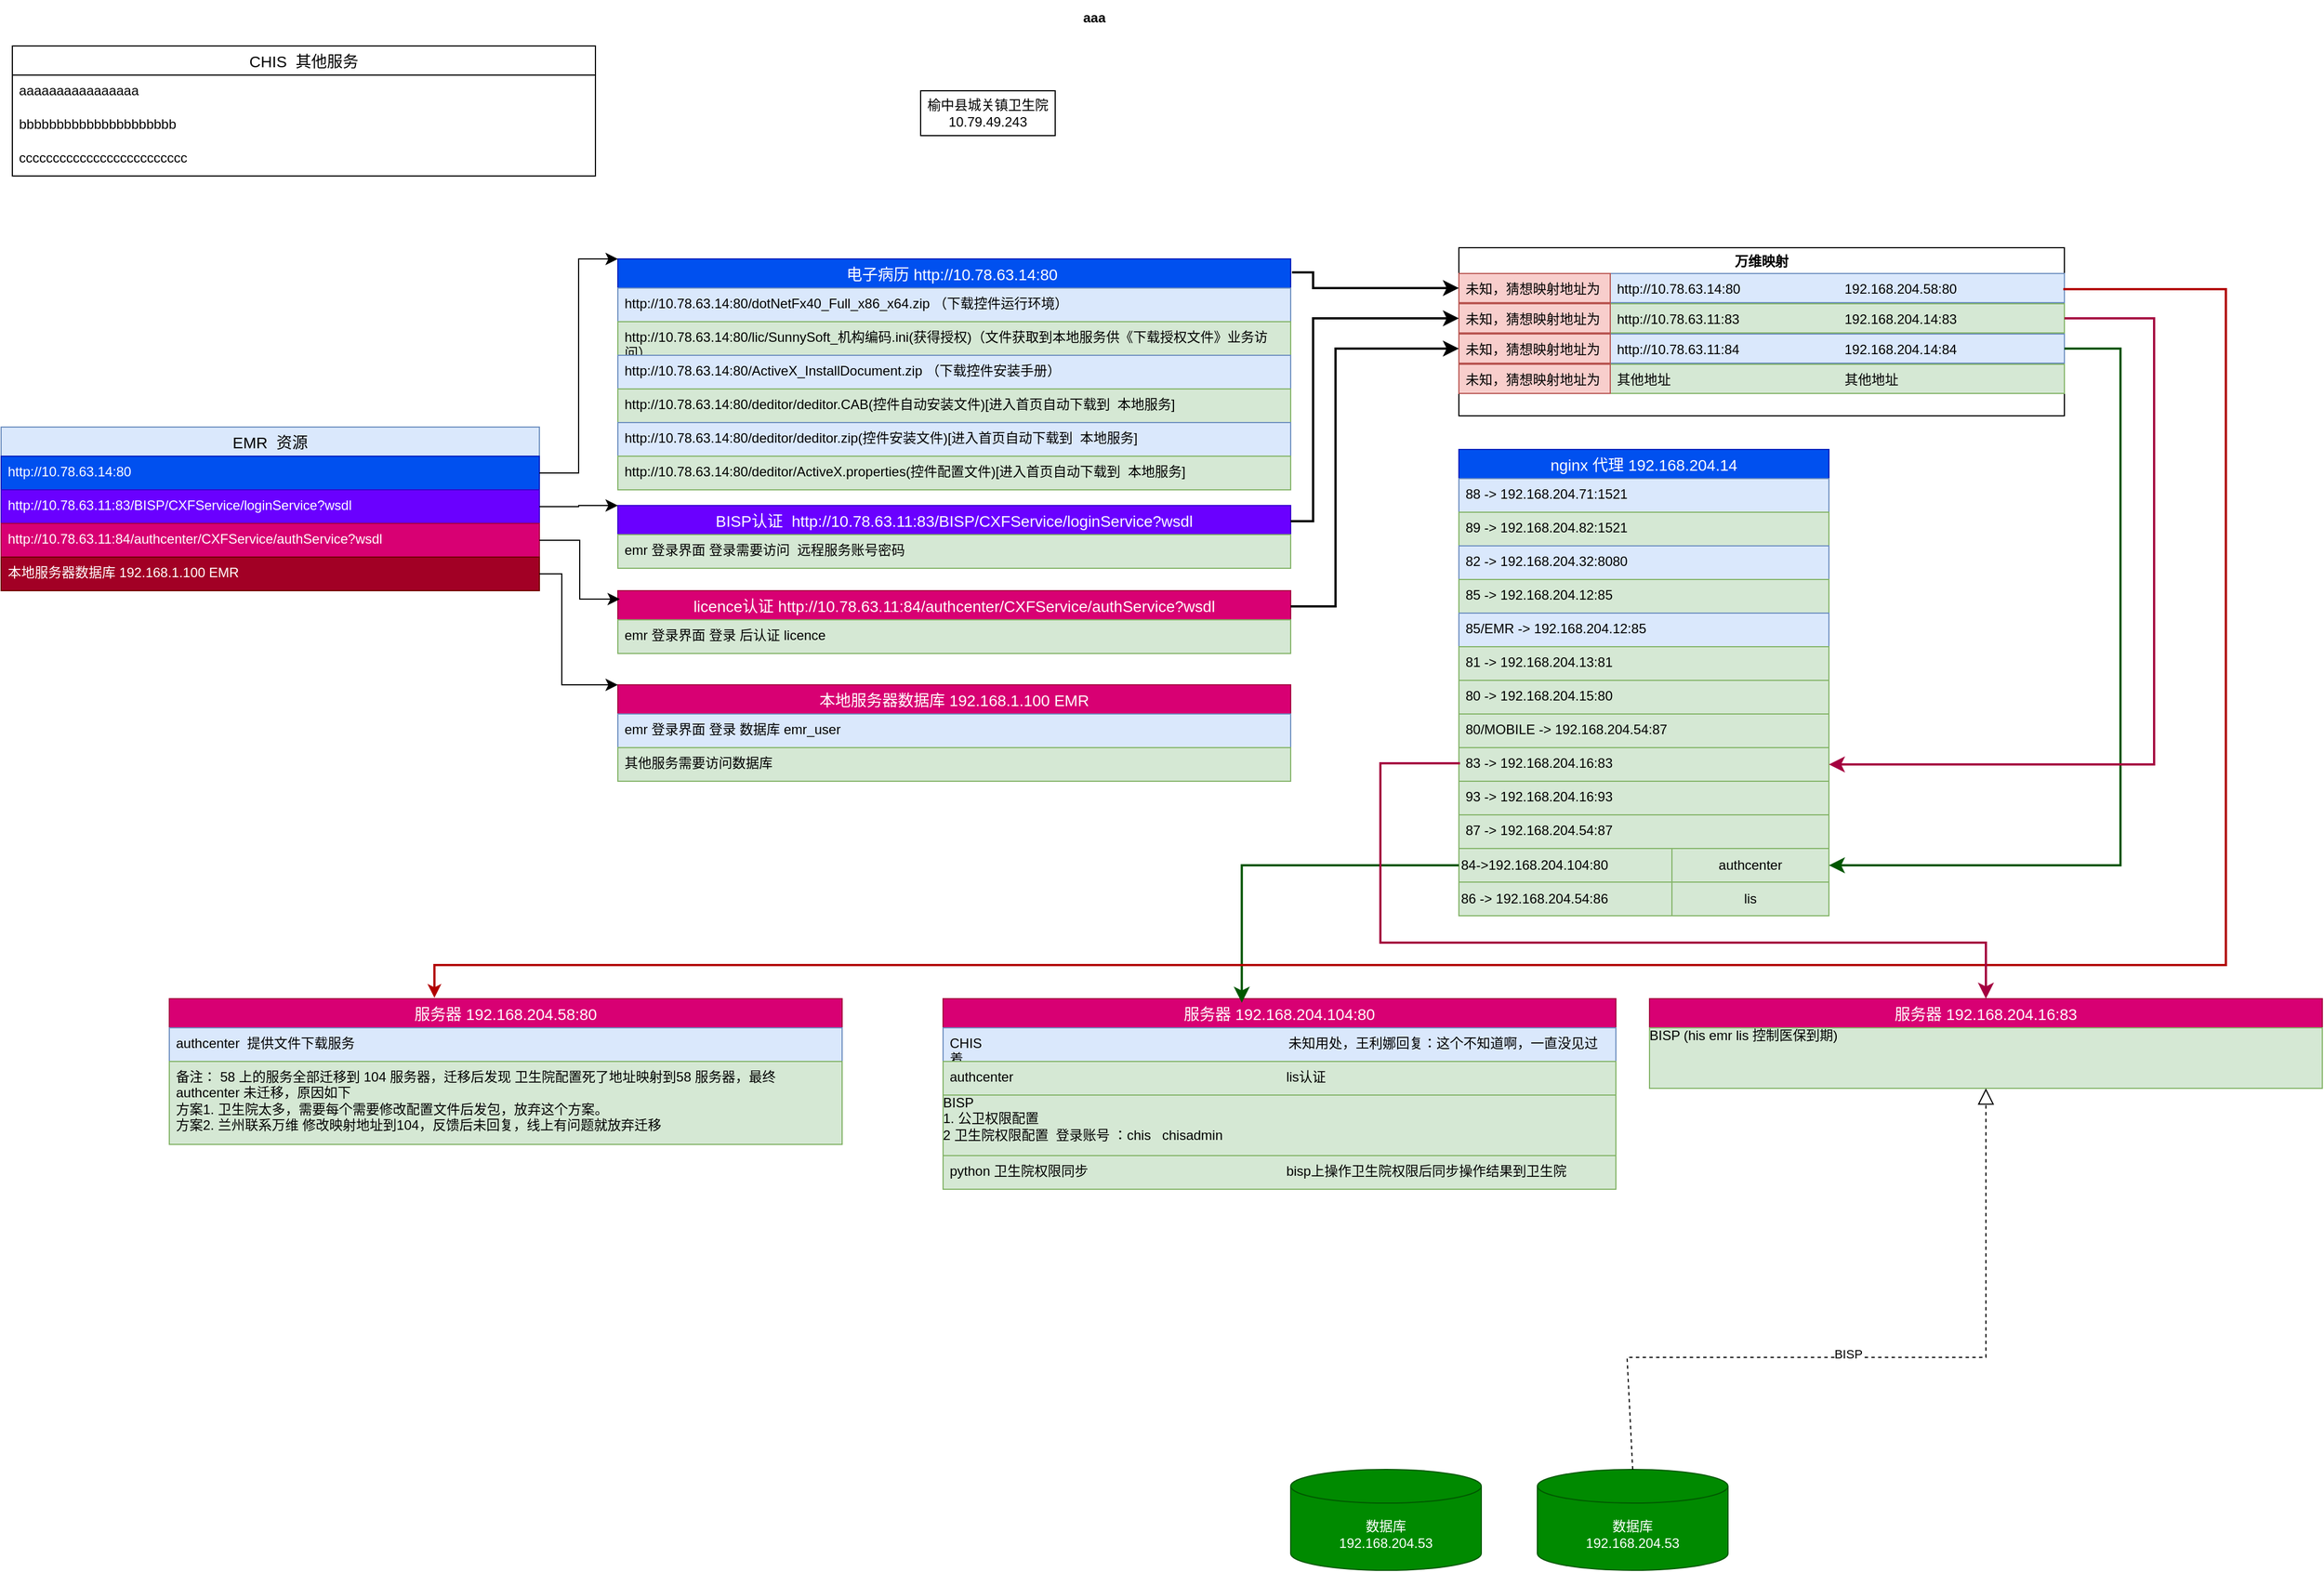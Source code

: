 <mxfile version="22.1.11" type="github">
  <diagram name="第 1 页" id="0BkjYjIJnNKJRxKwbIkA">
    <mxGraphModel dx="2522" dy="871" grid="1" gridSize="10" guides="1" tooltips="1" connect="1" arrows="1" fold="1" page="1" pageScale="1" pageWidth="827" pageHeight="1169" math="0" shadow="0">
      <root>
        <mxCell id="0" />
        <mxCell id="1" parent="0" />
        <mxCell id="wKczsqMu7J6n82WPHIn5-1" value="榆中县城关镇卫生院&lt;span style=&quot;background-color: initial;&quot;&gt;10.79.49.243&lt;/span&gt;" style="rounded=0;whiteSpace=wrap;html=1;" parent="1" vertex="1">
          <mxGeometry x="50" y="110" width="120" height="40" as="geometry" />
        </mxCell>
        <mxCell id="wKczsqMu7J6n82WPHIn5-2" value="CHIS  其他服务" style="swimlane;fontStyle=0;childLayout=stackLayout;horizontal=1;startSize=26;horizontalStack=0;resizeParent=1;resizeParentMax=0;resizeLast=0;collapsible=1;marginBottom=0;align=center;fontSize=14;" parent="1" vertex="1">
          <mxGeometry x="-760" y="70" width="520" height="116" as="geometry">
            <mxRectangle x="140" y="200" width="60" height="30" as="alternateBounds" />
          </mxGeometry>
        </mxCell>
        <mxCell id="wKczsqMu7J6n82WPHIn5-3" value="aaaaaaaaaaaaaaaa" style="text;strokeColor=none;fillColor=none;spacingLeft=4;spacingRight=4;overflow=hidden;rotatable=0;points=[[0,0.5],[1,0.5]];portConstraint=eastwest;fontSize=12;whiteSpace=wrap;html=1;" parent="wKczsqMu7J6n82WPHIn5-2" vertex="1">
          <mxGeometry y="26" width="520" height="30" as="geometry" />
        </mxCell>
        <mxCell id="wKczsqMu7J6n82WPHIn5-4" value="bbbbbbbbbbbbbbbbbbbbb" style="text;strokeColor=none;fillColor=none;spacingLeft=4;spacingRight=4;overflow=hidden;rotatable=0;points=[[0,0.5],[1,0.5]];portConstraint=eastwest;fontSize=12;whiteSpace=wrap;html=1;" parent="wKczsqMu7J6n82WPHIn5-2" vertex="1">
          <mxGeometry y="56" width="520" height="30" as="geometry" />
        </mxCell>
        <mxCell id="wKczsqMu7J6n82WPHIn5-5" value="ccccccccccccccccccccccccc" style="text;strokeColor=none;fillColor=none;spacingLeft=4;spacingRight=4;overflow=hidden;rotatable=0;points=[[0,0.5],[1,0.5]];portConstraint=eastwest;fontSize=12;whiteSpace=wrap;html=1;" parent="wKczsqMu7J6n82WPHIn5-2" vertex="1">
          <mxGeometry y="86" width="520" height="30" as="geometry" />
        </mxCell>
        <mxCell id="wKczsqMu7J6n82WPHIn5-19" value="aaa" style="shape=partialRectangle;connectable=0;fillColor=none;top=0;left=0;bottom=0;right=0;fontStyle=1;overflow=hidden;whiteSpace=wrap;html=1;" parent="1" vertex="1">
          <mxGeometry x="190" y="30" width="30" height="30" as="geometry">
            <mxRectangle width="30" height="30" as="alternateBounds" />
          </mxGeometry>
        </mxCell>
        <mxCell id="eS7xaFLYB2sEI9pfLW7X-1" value="EMR  资源" style="swimlane;fontStyle=0;childLayout=stackLayout;horizontal=1;startSize=26;horizontalStack=0;resizeParent=1;resizeParentMax=0;resizeLast=0;collapsible=1;marginBottom=0;align=center;fontSize=14;movable=1;resizable=1;rotatable=1;deletable=1;editable=1;locked=0;connectable=1;fillColor=#dae8fc;strokeColor=#6c8ebf;" vertex="1" parent="1">
          <mxGeometry x="-770" y="410" width="480" height="146" as="geometry">
            <mxRectangle x="60" y="350" width="235" height="30" as="alternateBounds" />
          </mxGeometry>
        </mxCell>
        <mxCell id="eS7xaFLYB2sEI9pfLW7X-2" value="http://10.78.63.14:80" style="text;strokeColor=#001DBC;fillColor=#0050ef;spacingLeft=4;spacingRight=4;overflow=hidden;rotatable=0;points=[[0,0.5],[1,0.5]];portConstraint=eastwest;fontSize=12;whiteSpace=wrap;html=1;fontColor=#ffffff;" vertex="1" parent="eS7xaFLYB2sEI9pfLW7X-1">
          <mxGeometry y="26" width="480" height="30" as="geometry" />
        </mxCell>
        <mxCell id="eS7xaFLYB2sEI9pfLW7X-3" value="http://10.78.63.11:83/BISP/CXFService/loginService?wsdl" style="text;strokeColor=#3700CC;fillColor=#6a00ff;spacingLeft=4;spacingRight=4;overflow=hidden;rotatable=0;points=[[0,0.5],[1,0.5]];portConstraint=eastwest;fontSize=12;whiteSpace=wrap;html=1;fontColor=#ffffff;" vertex="1" parent="eS7xaFLYB2sEI9pfLW7X-1">
          <mxGeometry y="56" width="480" height="30" as="geometry" />
        </mxCell>
        <mxCell id="eS7xaFLYB2sEI9pfLW7X-4" value="http://10.78.63.11:84/authcenter/CXFService/authService?wsdl" style="text;strokeColor=#A50040;fillColor=#d80073;spacingLeft=4;spacingRight=4;overflow=hidden;rotatable=1;points=[[0,0.5],[1,0.5]];portConstraint=eastwest;fontSize=12;whiteSpace=wrap;html=1;movable=1;resizable=1;deletable=1;editable=1;locked=0;connectable=1;fontColor=#ffffff;" vertex="1" parent="eS7xaFLYB2sEI9pfLW7X-1">
          <mxGeometry y="86" width="480" height="30" as="geometry" />
        </mxCell>
        <mxCell id="eS7xaFLYB2sEI9pfLW7X-50" value="本地服务器数据库 192.168.1.100&amp;nbsp;EMR" style="text;strokeColor=#6F0000;fillColor=#a20025;spacingLeft=4;spacingRight=4;overflow=hidden;rotatable=1;points=[[0,0.5],[1,0.5]];portConstraint=eastwest;fontSize=12;whiteSpace=wrap;html=1;movable=1;resizable=1;deletable=1;editable=1;locked=0;connectable=1;fontColor=#ffffff;" vertex="1" parent="eS7xaFLYB2sEI9pfLW7X-1">
          <mxGeometry y="116" width="480" height="30" as="geometry" />
        </mxCell>
        <mxCell id="eS7xaFLYB2sEI9pfLW7X-28" value="电子病历 http://10.78.63.14:80 " style="swimlane;fontStyle=0;childLayout=stackLayout;horizontal=1;startSize=26;horizontalStack=0;resizeParent=1;resizeParentMax=0;resizeLast=0;collapsible=1;marginBottom=0;align=center;fontSize=14;movable=1;resizable=1;rotatable=1;deletable=1;editable=1;locked=0;connectable=1;fillColor=#0050ef;fontColor=#ffffff;strokeColor=#001DBC;" vertex="1" parent="1">
          <mxGeometry x="-220" y="260" width="600" height="206" as="geometry">
            <mxRectangle x="440" y="220" width="560" height="30" as="alternateBounds" />
          </mxGeometry>
        </mxCell>
        <mxCell id="eS7xaFLYB2sEI9pfLW7X-29" value="http://10.78.63.14:80/dotNetFx40_Full_x86_x64.zip （下载控件运行环境）" style="text;strokeColor=#6c8ebf;fillColor=#dae8fc;spacingLeft=4;spacingRight=4;overflow=hidden;rotatable=0;points=[[0,0.5],[1,0.5]];portConstraint=eastwest;fontSize=12;whiteSpace=wrap;html=1;" vertex="1" parent="eS7xaFLYB2sEI9pfLW7X-28">
          <mxGeometry y="26" width="600" height="30" as="geometry" />
        </mxCell>
        <mxCell id="eS7xaFLYB2sEI9pfLW7X-30" value="http://10.78.63.14:80/lic/SunnySoft_机构编码.ini(获得授权)（文件获取到本地服务供《下载授权文件》业务访问）" style="text;strokeColor=#82b366;fillColor=#d5e8d4;spacingLeft=4;spacingRight=4;overflow=hidden;rotatable=0;points=[[0,0.5],[1,0.5]];portConstraint=eastwest;fontSize=12;whiteSpace=wrap;html=1;" vertex="1" parent="eS7xaFLYB2sEI9pfLW7X-28">
          <mxGeometry y="56" width="600" height="30" as="geometry" />
        </mxCell>
        <mxCell id="eS7xaFLYB2sEI9pfLW7X-31" value="http://10.78.63.14:80/ActiveX_InstallDocument.zip （下载控件安装手册）" style="text;strokeColor=#6c8ebf;fillColor=#dae8fc;spacingLeft=4;spacingRight=4;overflow=hidden;rotatable=1;points=[[0,0.5],[1,0.5]];portConstraint=eastwest;fontSize=12;whiteSpace=wrap;html=1;movable=1;resizable=1;deletable=1;editable=1;locked=0;connectable=1;" vertex="1" parent="eS7xaFLYB2sEI9pfLW7X-28">
          <mxGeometry y="86" width="600" height="30" as="geometry" />
        </mxCell>
        <mxCell id="eS7xaFLYB2sEI9pfLW7X-33" value="http://10.78.63.14:80/deditor/deditor.CAB(控件自动安装文件)[进入首页自动下载到&amp;nbsp; 本地服务]" style="text;strokeColor=#82b366;fillColor=#d5e8d4;spacingLeft=4;spacingRight=4;overflow=hidden;rotatable=1;points=[[0,0.5],[1,0.5]];portConstraint=eastwest;fontSize=12;whiteSpace=wrap;html=1;movable=1;resizable=1;deletable=1;editable=1;locked=0;connectable=1;" vertex="1" parent="eS7xaFLYB2sEI9pfLW7X-28">
          <mxGeometry y="116" width="600" height="30" as="geometry" />
        </mxCell>
        <mxCell id="eS7xaFLYB2sEI9pfLW7X-34" value="http://10.78.63.14:80/deditor/deditor.zip(控件安装文件)[进入首页自动下载到&amp;nbsp; 本地服务]" style="text;strokeColor=#6c8ebf;fillColor=#dae8fc;spacingLeft=4;spacingRight=4;overflow=hidden;rotatable=1;points=[[0,0.5],[1,0.5]];portConstraint=eastwest;fontSize=12;whiteSpace=wrap;html=1;movable=1;resizable=1;deletable=1;editable=1;locked=0;connectable=1;" vertex="1" parent="eS7xaFLYB2sEI9pfLW7X-28">
          <mxGeometry y="146" width="600" height="30" as="geometry" />
        </mxCell>
        <mxCell id="eS7xaFLYB2sEI9pfLW7X-41" value="http://10.78.63.14:80/deditor/ActiveX.properties(控件配置文件)[进入首页自动下载到&amp;nbsp; 本地服务]" style="text;strokeColor=#82b366;fillColor=#d5e8d4;spacingLeft=4;spacingRight=4;overflow=hidden;rotatable=1;points=[[0,0.5],[1,0.5]];portConstraint=eastwest;fontSize=12;whiteSpace=wrap;html=1;movable=1;resizable=1;deletable=1;editable=1;locked=0;connectable=1;" vertex="1" parent="eS7xaFLYB2sEI9pfLW7X-28">
          <mxGeometry y="176" width="600" height="30" as="geometry" />
        </mxCell>
        <mxCell id="eS7xaFLYB2sEI9pfLW7X-42" value="BISP认证  http://10.78.63.11:83/BISP/CXFService/loginService?wsdl" style="swimlane;fontStyle=0;childLayout=stackLayout;horizontal=1;startSize=26;horizontalStack=0;resizeParent=1;resizeParentMax=0;resizeLast=0;collapsible=1;marginBottom=0;align=center;fontSize=14;movable=1;resizable=1;rotatable=1;deletable=1;editable=1;locked=0;connectable=1;fillColor=#6a00ff;strokeColor=#3700CC;fontColor=#ffffff;" vertex="1" parent="1">
          <mxGeometry x="-220" y="480" width="600" height="56" as="geometry">
            <mxRectangle x="440" y="440" width="560" height="30" as="alternateBounds" />
          </mxGeometry>
        </mxCell>
        <mxCell id="eS7xaFLYB2sEI9pfLW7X-68" value="emr&amp;nbsp;登录界面&amp;nbsp;登录需要访问&amp;nbsp; 远程服务账号密码" style="text;strokeColor=#82b366;fillColor=#d5e8d4;spacingLeft=4;spacingRight=4;overflow=hidden;rotatable=0;points=[[0,0.5],[1,0.5]];portConstraint=eastwest;fontSize=12;whiteSpace=wrap;html=1;" vertex="1" parent="eS7xaFLYB2sEI9pfLW7X-42">
          <mxGeometry y="26" width="600" height="30" as="geometry" />
        </mxCell>
        <mxCell id="eS7xaFLYB2sEI9pfLW7X-51" value="licence认证 http://10.78.63.11:84/authcenter/CXFService/authService?wsdl" style="swimlane;fontStyle=0;childLayout=stackLayout;horizontal=1;startSize=26;horizontalStack=0;resizeParent=1;resizeParentMax=0;resizeLast=0;collapsible=1;marginBottom=0;align=center;fontSize=14;movable=1;resizable=1;rotatable=1;deletable=1;editable=1;locked=0;connectable=1;fillColor=#d80073;strokeColor=#A50040;fontColor=#ffffff;" vertex="1" parent="1">
          <mxGeometry x="-220" y="556" width="600" height="56" as="geometry">
            <mxRectangle x="440" y="516" width="560" height="30" as="alternateBounds" />
          </mxGeometry>
        </mxCell>
        <mxCell id="eS7xaFLYB2sEI9pfLW7X-52" value="emr&amp;nbsp;登录界面&amp;nbsp;登录&amp;nbsp;后认证&amp;nbsp;licence" style="text;strokeColor=#82b366;fillColor=#d5e8d4;spacingLeft=4;spacingRight=4;overflow=hidden;rotatable=0;points=[[0,0.5],[1,0.5]];portConstraint=eastwest;fontSize=12;whiteSpace=wrap;html=1;" vertex="1" parent="eS7xaFLYB2sEI9pfLW7X-51">
          <mxGeometry y="26" width="600" height="30" as="geometry" />
        </mxCell>
        <mxCell id="eS7xaFLYB2sEI9pfLW7X-57" value="" style="edgeStyle=elbowEdgeStyle;elbow=horizontal;endArrow=classic;html=1;curved=0;rounded=0;endSize=8;startSize=8;exitX=1;exitY=0.5;exitDx=0;exitDy=0;entryX=0;entryY=0;entryDx=0;entryDy=0;" edge="1" parent="1" source="eS7xaFLYB2sEI9pfLW7X-2" target="eS7xaFLYB2sEI9pfLW7X-28">
          <mxGeometry width="50" height="50" relative="1" as="geometry">
            <mxPoint x="-470" y="730" as="sourcePoint" />
            <mxPoint x="-420" y="680" as="targetPoint" />
          </mxGeometry>
        </mxCell>
        <mxCell id="eS7xaFLYB2sEI9pfLW7X-69" value="" style="edgeStyle=elbowEdgeStyle;elbow=horizontal;endArrow=classic;html=1;curved=0;rounded=0;endSize=8;startSize=8;entryX=0;entryY=0;entryDx=0;entryDy=0;" edge="1" parent="1" source="eS7xaFLYB2sEI9pfLW7X-3" target="eS7xaFLYB2sEI9pfLW7X-42">
          <mxGeometry width="50" height="50" relative="1" as="geometry">
            <mxPoint x="-265" y="511" as="sourcePoint" />
            <mxPoint x="-75" y="320" as="targetPoint" />
          </mxGeometry>
        </mxCell>
        <mxCell id="eS7xaFLYB2sEI9pfLW7X-70" value="" style="edgeStyle=elbowEdgeStyle;elbow=horizontal;endArrow=classic;html=1;curved=0;rounded=0;endSize=8;startSize=8;entryX=0.003;entryY=0.134;entryDx=0;entryDy=0;exitX=1;exitY=0.5;exitDx=0;exitDy=0;entryPerimeter=0;" edge="1" parent="1" source="eS7xaFLYB2sEI9pfLW7X-4" target="eS7xaFLYB2sEI9pfLW7X-51">
          <mxGeometry width="50" height="50" relative="1" as="geometry">
            <mxPoint x="-290" y="580" as="sourcePoint" />
            <mxPoint x="-100" y="599" as="targetPoint" />
          </mxGeometry>
        </mxCell>
        <mxCell id="eS7xaFLYB2sEI9pfLW7X-72" value="本地服务器数据库 192.168.1.100 EMR" style="swimlane;fontStyle=0;childLayout=stackLayout;horizontal=1;startSize=26;horizontalStack=0;resizeParent=1;resizeParentMax=0;resizeLast=0;collapsible=1;marginBottom=0;align=center;fontSize=14;movable=1;resizable=1;rotatable=1;deletable=1;editable=1;locked=0;connectable=1;fillColor=#d80073;strokeColor=#A50040;fontColor=#ffffff;" vertex="1" parent="1">
          <mxGeometry x="-220" y="640" width="600" height="86" as="geometry">
            <mxRectangle x="440" y="600" width="560" height="30" as="alternateBounds" />
          </mxGeometry>
        </mxCell>
        <mxCell id="eS7xaFLYB2sEI9pfLW7X-76" value="emr&amp;nbsp;登录界面&amp;nbsp;登录&amp;nbsp;数据库&amp;nbsp;emr_user" style="text;strokeColor=#6c8ebf;fillColor=#dae8fc;spacingLeft=4;spacingRight=4;overflow=hidden;rotatable=0;points=[[0,0.5],[1,0.5]];portConstraint=eastwest;fontSize=12;whiteSpace=wrap;html=1;" vertex="1" parent="eS7xaFLYB2sEI9pfLW7X-72">
          <mxGeometry y="26" width="600" height="30" as="geometry" />
        </mxCell>
        <mxCell id="eS7xaFLYB2sEI9pfLW7X-73" value="其他服务需要访问数据库" style="text;strokeColor=#82b366;fillColor=#d5e8d4;spacingLeft=4;spacingRight=4;overflow=hidden;rotatable=0;points=[[0,0.5],[1,0.5]];portConstraint=eastwest;fontSize=12;whiteSpace=wrap;html=1;" vertex="1" parent="eS7xaFLYB2sEI9pfLW7X-72">
          <mxGeometry y="56" width="600" height="30" as="geometry" />
        </mxCell>
        <mxCell id="eS7xaFLYB2sEI9pfLW7X-74" value="" style="edgeStyle=elbowEdgeStyle;elbow=horizontal;endArrow=classic;html=1;curved=0;rounded=0;endSize=8;startSize=8;entryX=0;entryY=0;entryDx=0;entryDy=0;exitX=1;exitY=0.5;exitDx=0;exitDy=0;" edge="1" parent="1" source="eS7xaFLYB2sEI9pfLW7X-50" target="eS7xaFLYB2sEI9pfLW7X-72">
          <mxGeometry width="50" height="50" relative="1" as="geometry">
            <mxPoint x="-280" y="521" as="sourcePoint" />
            <mxPoint x="-208" y="574" as="targetPoint" />
            <Array as="points">
              <mxPoint x="-270" y="590" />
            </Array>
          </mxGeometry>
        </mxCell>
        <mxCell id="eS7xaFLYB2sEI9pfLW7X-156" value="nginx 代理 192.168.204.14" style="swimlane;fontStyle=0;childLayout=stackLayout;horizontal=1;startSize=26;horizontalStack=0;resizeParent=1;resizeParentMax=0;resizeLast=0;collapsible=1;marginBottom=0;align=center;fontSize=14;movable=1;resizable=1;rotatable=1;deletable=1;editable=1;locked=0;connectable=1;fillColor=#0050ef;fontColor=#ffffff;strokeColor=#001DBC;" vertex="1" parent="1">
          <mxGeometry x="530" y="430" width="330" height="416" as="geometry">
            <mxRectangle x="440" y="220" width="560" height="30" as="alternateBounds" />
          </mxGeometry>
        </mxCell>
        <mxCell id="eS7xaFLYB2sEI9pfLW7X-157" value="88 -&amp;gt;&amp;nbsp;192.168.204.71:1521" style="text;strokeColor=#6c8ebf;fillColor=#dae8fc;spacingLeft=4;spacingRight=4;overflow=hidden;rotatable=0;points=[[0,0.5],[1,0.5]];portConstraint=eastwest;fontSize=12;whiteSpace=wrap;html=1;" vertex="1" parent="eS7xaFLYB2sEI9pfLW7X-156">
          <mxGeometry y="26" width="330" height="30" as="geometry" />
        </mxCell>
        <mxCell id="eS7xaFLYB2sEI9pfLW7X-158" value="89 -&amp;gt;&amp;nbsp;192.168.204.82:1521" style="text;strokeColor=#82b366;fillColor=#d5e8d4;spacingLeft=4;spacingRight=4;overflow=hidden;rotatable=0;points=[[0,0.5],[1,0.5]];portConstraint=eastwest;fontSize=12;whiteSpace=wrap;html=1;" vertex="1" parent="eS7xaFLYB2sEI9pfLW7X-156">
          <mxGeometry y="56" width="330" height="30" as="geometry" />
        </mxCell>
        <mxCell id="eS7xaFLYB2sEI9pfLW7X-159" value="82 -&amp;gt;&amp;nbsp;192.168.204.32:8080" style="text;strokeColor=#6c8ebf;fillColor=#dae8fc;spacingLeft=4;spacingRight=4;overflow=hidden;rotatable=1;points=[[0,0.5],[1,0.5]];portConstraint=eastwest;fontSize=12;whiteSpace=wrap;html=1;movable=1;resizable=1;deletable=1;editable=1;locked=0;connectable=1;" vertex="1" parent="eS7xaFLYB2sEI9pfLW7X-156">
          <mxGeometry y="86" width="330" height="30" as="geometry" />
        </mxCell>
        <mxCell id="eS7xaFLYB2sEI9pfLW7X-160" value="85 -&amp;gt;&amp;nbsp;192.168.204.12:85" style="text;strokeColor=#82b366;fillColor=#d5e8d4;spacingLeft=4;spacingRight=4;overflow=hidden;rotatable=1;points=[[0,0.5],[1,0.5]];portConstraint=eastwest;fontSize=12;whiteSpace=wrap;html=1;movable=1;resizable=1;deletable=1;editable=1;locked=0;connectable=1;" vertex="1" parent="eS7xaFLYB2sEI9pfLW7X-156">
          <mxGeometry y="116" width="330" height="30" as="geometry" />
        </mxCell>
        <mxCell id="eS7xaFLYB2sEI9pfLW7X-161" value="85/EMR -&amp;gt;&amp;nbsp;192.168.204.12:85" style="text;strokeColor=#6c8ebf;fillColor=#dae8fc;spacingLeft=4;spacingRight=4;overflow=hidden;rotatable=1;points=[[0,0.5],[1,0.5]];portConstraint=eastwest;fontSize=12;whiteSpace=wrap;html=1;movable=1;resizable=1;deletable=1;editable=1;locked=0;connectable=1;" vertex="1" parent="eS7xaFLYB2sEI9pfLW7X-156">
          <mxGeometry y="146" width="330" height="30" as="geometry" />
        </mxCell>
        <mxCell id="eS7xaFLYB2sEI9pfLW7X-162" value="81 -&amp;gt;&amp;nbsp;192.168.204.13:81" style="text;strokeColor=#82b366;fillColor=#d5e8d4;spacingLeft=4;spacingRight=4;overflow=hidden;rotatable=1;points=[[0,0.5],[1,0.5]];portConstraint=eastwest;fontSize=12;whiteSpace=wrap;html=1;movable=1;resizable=1;deletable=1;editable=1;locked=0;connectable=1;" vertex="1" parent="eS7xaFLYB2sEI9pfLW7X-156">
          <mxGeometry y="176" width="330" height="30" as="geometry" />
        </mxCell>
        <mxCell id="eS7xaFLYB2sEI9pfLW7X-168" value="80 -&amp;gt; 192.168.204.15:80" style="text;strokeColor=#82b366;fillColor=#d5e8d4;spacingLeft=4;spacingRight=4;overflow=hidden;rotatable=1;points=[[0,0.5],[1,0.5]];portConstraint=eastwest;fontSize=12;whiteSpace=wrap;html=1;movable=1;resizable=1;deletable=1;editable=1;locked=0;connectable=1;" vertex="1" parent="eS7xaFLYB2sEI9pfLW7X-156">
          <mxGeometry y="206" width="330" height="30" as="geometry" />
        </mxCell>
        <mxCell id="eS7xaFLYB2sEI9pfLW7X-169" value="80/MOBILE -&amp;gt;&amp;nbsp;192.168.204.54:87" style="text;strokeColor=#82b366;fillColor=#d5e8d4;spacingLeft=4;spacingRight=4;overflow=hidden;rotatable=1;points=[[0,0.5],[1,0.5]];portConstraint=eastwest;fontSize=12;whiteSpace=wrap;html=1;movable=1;resizable=1;deletable=1;editable=1;locked=0;connectable=1;" vertex="1" parent="eS7xaFLYB2sEI9pfLW7X-156">
          <mxGeometry y="236" width="330" height="30" as="geometry" />
        </mxCell>
        <mxCell id="eS7xaFLYB2sEI9pfLW7X-170" value="83 -&amp;gt;&amp;nbsp;192.168.204.16:83" style="text;strokeColor=#82b366;fillColor=#d5e8d4;spacingLeft=4;spacingRight=4;overflow=hidden;rotatable=1;points=[[0,0.5],[1,0.5]];portConstraint=eastwest;fontSize=12;whiteSpace=wrap;html=1;movable=1;resizable=1;deletable=1;editable=1;locked=0;connectable=1;" vertex="1" parent="eS7xaFLYB2sEI9pfLW7X-156">
          <mxGeometry y="266" width="330" height="30" as="geometry" />
        </mxCell>
        <mxCell id="eS7xaFLYB2sEI9pfLW7X-171" value="93 -&amp;gt;&amp;nbsp;192.168.204.16:93" style="text;strokeColor=#82b366;fillColor=#d5e8d4;spacingLeft=4;spacingRight=4;overflow=hidden;rotatable=1;points=[[0,0.5],[1,0.5]];portConstraint=eastwest;fontSize=12;whiteSpace=wrap;html=1;movable=1;resizable=1;deletable=1;editable=1;locked=0;connectable=1;" vertex="1" parent="eS7xaFLYB2sEI9pfLW7X-156">
          <mxGeometry y="296" width="330" height="30" as="geometry" />
        </mxCell>
        <mxCell id="eS7xaFLYB2sEI9pfLW7X-172" value="87 -&amp;gt;&amp;nbsp;192.168.204.54:87" style="text;strokeColor=#82b366;fillColor=#d5e8d4;spacingLeft=4;spacingRight=4;overflow=hidden;rotatable=1;points=[[0,0.5],[1,0.5]];portConstraint=eastwest;fontSize=12;whiteSpace=wrap;html=1;movable=1;resizable=1;deletable=1;editable=1;locked=0;connectable=1;" vertex="1" parent="eS7xaFLYB2sEI9pfLW7X-156">
          <mxGeometry y="326" width="330" height="30" as="geometry" />
        </mxCell>
        <mxCell id="eS7xaFLYB2sEI9pfLW7X-182" value="" style="group;fillColor=#d5e8d4;strokeColor=#82b366;connectable=1;align=left;whiteSpace=wrap;html=1;" vertex="1" connectable="0" parent="eS7xaFLYB2sEI9pfLW7X-156">
          <mxGeometry y="356" width="330" height="30" as="geometry" />
        </mxCell>
        <mxCell id="eS7xaFLYB2sEI9pfLW7X-180" value="84-&amp;gt;192.168.204.104:80" style="text;html=1;strokeColor=#82b366;fillColor=#d5e8d4;align=left;verticalAlign=middle;whiteSpace=wrap;rounded=0;labelBackgroundColor=none;labelBorderColor=none;" vertex="1" parent="eS7xaFLYB2sEI9pfLW7X-182">
          <mxGeometry width="190" height="30" as="geometry" />
        </mxCell>
        <mxCell id="eS7xaFLYB2sEI9pfLW7X-181" value="authcenter" style="text;html=1;strokeColor=#82b366;fillColor=#d5e8d4;align=center;verticalAlign=middle;whiteSpace=wrap;rounded=0;labelBackgroundColor=none;labelBorderColor=none;" vertex="1" parent="eS7xaFLYB2sEI9pfLW7X-182">
          <mxGeometry x="190" width="140" height="30" as="geometry" />
        </mxCell>
        <mxCell id="eS7xaFLYB2sEI9pfLW7X-191" value="" style="group;fillColor=#d5e8d4;strokeColor=#82b366;connectable=1;align=left;whiteSpace=wrap;html=1;" vertex="1" connectable="0" parent="eS7xaFLYB2sEI9pfLW7X-156">
          <mxGeometry y="386" width="330" height="30" as="geometry" />
        </mxCell>
        <mxCell id="eS7xaFLYB2sEI9pfLW7X-192" value="86 -&amp;gt;&amp;nbsp;192.168.204.54:86" style="text;html=1;strokeColor=#82b366;fillColor=#d5e8d4;align=left;verticalAlign=middle;whiteSpace=wrap;rounded=0;labelBackgroundColor=none;labelBorderColor=none;" vertex="1" parent="eS7xaFLYB2sEI9pfLW7X-191">
          <mxGeometry width="190" height="30" as="geometry" />
        </mxCell>
        <mxCell id="eS7xaFLYB2sEI9pfLW7X-193" value="lis" style="text;html=1;strokeColor=#82b366;fillColor=#d5e8d4;align=center;verticalAlign=middle;whiteSpace=wrap;rounded=0;labelBackgroundColor=none;labelBorderColor=none;" vertex="1" parent="eS7xaFLYB2sEI9pfLW7X-191">
          <mxGeometry x="190" width="140" height="30" as="geometry" />
        </mxCell>
        <mxCell id="eS7xaFLYB2sEI9pfLW7X-236" value="" style="group" vertex="1" connectable="0" parent="1">
          <mxGeometry x="530" y="250" width="540" height="150" as="geometry" />
        </mxCell>
        <mxCell id="eS7xaFLYB2sEI9pfLW7X-132" value="" style="group;" vertex="1" connectable="0" parent="eS7xaFLYB2sEI9pfLW7X-236">
          <mxGeometry width="540" height="150" as="geometry" />
        </mxCell>
        <mxCell id="eS7xaFLYB2sEI9pfLW7X-116" value="万维映射" style="swimlane;labelBackgroundColor=default;" vertex="1" parent="eS7xaFLYB2sEI9pfLW7X-132">
          <mxGeometry width="540" height="150" as="geometry">
            <mxRectangle x="1300" y="660" width="100" height="30" as="alternateBounds" />
          </mxGeometry>
        </mxCell>
        <mxCell id="eS7xaFLYB2sEI9pfLW7X-121" value="" style="group;fillColor=#dae8fc;strokeColor=#6c8ebf;connectable=1;overflow=hidden;dropTarget=0;" vertex="1" connectable="0" parent="eS7xaFLYB2sEI9pfLW7X-116">
          <mxGeometry y="23" width="540" height="26" as="geometry" />
        </mxCell>
        <mxCell id="eS7xaFLYB2sEI9pfLW7X-117" value="未知，猜想映射地址为" style="text;strokeColor=#b85450;fillColor=#f8cecc;align=left;verticalAlign=top;spacingLeft=4;spacingRight=4;overflow=hidden;rotatable=0;points=[[0,0.5],[1,0.5]];portConstraint=eastwest;whiteSpace=wrap;html=1;" vertex="1" parent="eS7xaFLYB2sEI9pfLW7X-121">
          <mxGeometry width="135" height="26" as="geometry" />
        </mxCell>
        <mxCell id="eS7xaFLYB2sEI9pfLW7X-119" value="http://10.78.63.14:80" style="text;strokeColor=none;fillColor=none;align=left;verticalAlign=top;spacingLeft=4;spacingRight=4;overflow=hidden;rotatable=0;points=[[0,0.5],[1,0.5]];portConstraint=eastwest;whiteSpace=wrap;html=1;" vertex="1" parent="eS7xaFLYB2sEI9pfLW7X-121">
          <mxGeometry x="135" width="202.5" height="26" as="geometry" />
        </mxCell>
        <mxCell id="eS7xaFLYB2sEI9pfLW7X-120" value="192.168.204.58:80" style="text;strokeColor=none;fillColor=none;align=left;verticalAlign=top;spacingLeft=4;spacingRight=4;overflow=hidden;rotatable=0;points=[[0,0.5],[1,0.5]];portConstraint=eastwest;whiteSpace=wrap;html=1;" vertex="1" parent="eS7xaFLYB2sEI9pfLW7X-121">
          <mxGeometry x="337.5" width="202.5" height="26" as="geometry" />
        </mxCell>
        <mxCell id="eS7xaFLYB2sEI9pfLW7X-147" value="" style="group;fillColor=#d5e8d4;strokeColor=#82b366;" vertex="1" connectable="0" parent="eS7xaFLYB2sEI9pfLW7X-116">
          <mxGeometry y="104" width="540" height="26" as="geometry" />
        </mxCell>
        <mxCell id="eS7xaFLYB2sEI9pfLW7X-148" value="未知，猜想映射地址为" style="text;strokeColor=#b85450;fillColor=#f8cecc;align=left;verticalAlign=top;spacingLeft=4;spacingRight=4;overflow=hidden;rotatable=0;points=[[0,0.5],[1,0.5]];portConstraint=eastwest;whiteSpace=wrap;html=1;" vertex="1" parent="eS7xaFLYB2sEI9pfLW7X-147">
          <mxGeometry width="135" height="26" as="geometry" />
        </mxCell>
        <mxCell id="eS7xaFLYB2sEI9pfLW7X-149" value="其他地址" style="text;strokeColor=none;fillColor=none;align=left;verticalAlign=top;spacingLeft=4;spacingRight=4;overflow=hidden;rotatable=0;points=[[0,0.5],[1,0.5]];portConstraint=eastwest;whiteSpace=wrap;html=1;" vertex="1" parent="eS7xaFLYB2sEI9pfLW7X-147">
          <mxGeometry x="135" width="202.5" height="26" as="geometry" />
        </mxCell>
        <mxCell id="eS7xaFLYB2sEI9pfLW7X-150" value="其他地址" style="text;strokeColor=none;fillColor=none;align=left;verticalAlign=top;spacingLeft=4;spacingRight=4;overflow=hidden;rotatable=0;points=[[0,0.5],[1,0.5]];portConstraint=eastwest;whiteSpace=wrap;html=1;" vertex="1" parent="eS7xaFLYB2sEI9pfLW7X-147">
          <mxGeometry x="337.5" width="202.5" height="26" as="geometry" />
        </mxCell>
        <mxCell id="eS7xaFLYB2sEI9pfLW7X-128" value="" style="group;fillColor=#dae8fc;strokeColor=#6c8ebf;" vertex="1" connectable="0" parent="eS7xaFLYB2sEI9pfLW7X-132">
          <mxGeometry y="77" width="540" height="26" as="geometry" />
        </mxCell>
        <mxCell id="eS7xaFLYB2sEI9pfLW7X-129" value="未知，猜想映射地址为" style="text;strokeColor=#b85450;fillColor=#f8cecc;align=left;verticalAlign=top;spacingLeft=4;spacingRight=4;overflow=hidden;rotatable=0;points=[[0,0.5],[1,0.5]];portConstraint=eastwest;whiteSpace=wrap;html=1;" vertex="1" parent="eS7xaFLYB2sEI9pfLW7X-128">
          <mxGeometry width="135" height="26" as="geometry" />
        </mxCell>
        <mxCell id="eS7xaFLYB2sEI9pfLW7X-130" value="http://10.78.63.11:84" style="text;strokeColor=none;fillColor=none;align=left;verticalAlign=top;spacingLeft=4;spacingRight=4;overflow=hidden;rotatable=0;points=[[0,0.5],[1,0.5]];portConstraint=eastwest;whiteSpace=wrap;html=1;" vertex="1" parent="eS7xaFLYB2sEI9pfLW7X-128">
          <mxGeometry x="135" width="202.5" height="26" as="geometry" />
        </mxCell>
        <mxCell id="eS7xaFLYB2sEI9pfLW7X-131" value="192.168.204.14:84" style="text;strokeColor=none;fillColor=none;align=left;verticalAlign=top;spacingLeft=4;spacingRight=4;overflow=hidden;rotatable=0;points=[[0,0.5],[1,0.5]];portConstraint=eastwest;whiteSpace=wrap;html=1;" vertex="1" parent="eS7xaFLYB2sEI9pfLW7X-128">
          <mxGeometry x="337.5" width="202.5" height="26" as="geometry" />
        </mxCell>
        <mxCell id="eS7xaFLYB2sEI9pfLW7X-152" value="" style="group;fillColor=#d5e8d4;strokeColor=#82b366;" vertex="1" connectable="0" parent="eS7xaFLYB2sEI9pfLW7X-236">
          <mxGeometry y="50" width="540" height="26" as="geometry" />
        </mxCell>
        <mxCell id="eS7xaFLYB2sEI9pfLW7X-153" value="未知，猜想映射地址为" style="text;strokeColor=#b85450;fillColor=#f8cecc;align=left;verticalAlign=top;spacingLeft=4;spacingRight=4;overflow=hidden;rotatable=0;points=[[0,0.5],[1,0.5]];portConstraint=eastwest;whiteSpace=wrap;html=1;" vertex="1" parent="eS7xaFLYB2sEI9pfLW7X-152">
          <mxGeometry width="135" height="26" as="geometry" />
        </mxCell>
        <mxCell id="eS7xaFLYB2sEI9pfLW7X-154" value="http://10.78.63.11:83" style="text;strokeColor=none;fillColor=none;align=left;verticalAlign=top;spacingLeft=4;spacingRight=4;overflow=hidden;rotatable=0;points=[[0,0.5],[1,0.5]];portConstraint=eastwest;whiteSpace=wrap;html=1;" vertex="1" parent="eS7xaFLYB2sEI9pfLW7X-152">
          <mxGeometry x="135" width="202.5" height="26" as="geometry" />
        </mxCell>
        <mxCell id="eS7xaFLYB2sEI9pfLW7X-155" value="192.168.204.14:83" style="text;strokeColor=none;fillColor=none;align=left;verticalAlign=top;spacingLeft=4;spacingRight=4;overflow=hidden;rotatable=0;points=[[0,0.5],[1,0.5]];portConstraint=eastwest;whiteSpace=wrap;html=1;" vertex="1" parent="eS7xaFLYB2sEI9pfLW7X-152">
          <mxGeometry x="337.5" width="202.5" height="26" as="geometry" />
        </mxCell>
        <mxCell id="eS7xaFLYB2sEI9pfLW7X-238" value="" style="edgeStyle=elbowEdgeStyle;elbow=horizontal;endArrow=classic;html=1;curved=0;rounded=0;endSize=8;startSize=8;exitX=1;exitY=0.25;exitDx=0;exitDy=0;entryX=0;entryY=0.5;entryDx=0;entryDy=0;strokeWidth=2;" edge="1" parent="1" source="eS7xaFLYB2sEI9pfLW7X-42" target="eS7xaFLYB2sEI9pfLW7X-153">
          <mxGeometry width="50" height="50" relative="1" as="geometry">
            <mxPoint x="420" y="520" as="sourcePoint" />
            <mxPoint x="470" y="470" as="targetPoint" />
            <Array as="points">
              <mxPoint x="400" y="440" />
            </Array>
          </mxGeometry>
        </mxCell>
        <mxCell id="eS7xaFLYB2sEI9pfLW7X-239" value="" style="edgeStyle=elbowEdgeStyle;elbow=horizontal;endArrow=classic;html=1;curved=0;rounded=0;endSize=8;startSize=8;exitX=1;exitY=0.25;exitDx=0;exitDy=0;entryX=0;entryY=0.5;entryDx=0;entryDy=0;strokeWidth=2;" edge="1" parent="1" source="eS7xaFLYB2sEI9pfLW7X-51" target="eS7xaFLYB2sEI9pfLW7X-129">
          <mxGeometry width="50" height="50" relative="1" as="geometry">
            <mxPoint x="410" y="587" as="sourcePoint" />
            <mxPoint x="560" y="466" as="targetPoint" />
            <Array as="points">
              <mxPoint x="420" y="490" />
            </Array>
          </mxGeometry>
        </mxCell>
        <mxCell id="eS7xaFLYB2sEI9pfLW7X-240" value="" style="edgeStyle=elbowEdgeStyle;elbow=horizontal;endArrow=classic;html=1;curved=0;rounded=0;endSize=8;startSize=8;exitX=1.002;exitY=0.058;exitDx=0;exitDy=0;exitPerimeter=0;entryX=0;entryY=0.5;entryDx=0;entryDy=0;strokeWidth=2;" edge="1" parent="1" source="eS7xaFLYB2sEI9pfLW7X-28" target="eS7xaFLYB2sEI9pfLW7X-117">
          <mxGeometry width="50" height="50" relative="1" as="geometry">
            <mxPoint x="440" y="300" as="sourcePoint" />
            <mxPoint x="490" y="250" as="targetPoint" />
            <Array as="points">
              <mxPoint x="400" y="320" />
            </Array>
          </mxGeometry>
        </mxCell>
        <mxCell id="eS7xaFLYB2sEI9pfLW7X-241" value="" style="edgeStyle=elbowEdgeStyle;elbow=horizontal;endArrow=classic;html=1;curved=0;rounded=0;endSize=8;startSize=8;exitX=1;exitY=0.5;exitDx=0;exitDy=0;entryX=1;entryY=0.5;entryDx=0;entryDy=0;fillColor=#008a00;strokeColor=#005700;strokeWidth=2;" edge="1" parent="1" source="eS7xaFLYB2sEI9pfLW7X-131" target="eS7xaFLYB2sEI9pfLW7X-181">
          <mxGeometry width="50" height="50" relative="1" as="geometry">
            <mxPoint x="1050" y="560" as="sourcePoint" />
            <mxPoint x="1010" y="590" as="targetPoint" />
            <Array as="points">
              <mxPoint x="1120" y="450" />
            </Array>
          </mxGeometry>
        </mxCell>
        <mxCell id="eS7xaFLYB2sEI9pfLW7X-242" value="" style="edgeStyle=elbowEdgeStyle;elbow=horizontal;endArrow=classic;html=1;curved=0;rounded=0;endSize=8;startSize=8;exitX=1;exitY=0.5;exitDx=0;exitDy=0;entryX=1;entryY=0.5;entryDx=0;entryDy=0;fillColor=#d80073;strokeColor=#A50040;strokeWidth=2;" edge="1" parent="1" source="eS7xaFLYB2sEI9pfLW7X-155" target="eS7xaFLYB2sEI9pfLW7X-170">
          <mxGeometry width="50" height="50" relative="1" as="geometry">
            <mxPoint x="1080" y="350" as="sourcePoint" />
            <mxPoint x="880" y="891" as="targetPoint" />
            <Array as="points">
              <mxPoint x="1150" y="520" />
            </Array>
          </mxGeometry>
        </mxCell>
        <mxCell id="eS7xaFLYB2sEI9pfLW7X-244" value="服务器 192.168.204.58:80" style="swimlane;fontStyle=0;childLayout=stackLayout;horizontal=1;startSize=26;horizontalStack=0;resizeParent=1;resizeParentMax=0;resizeLast=0;collapsible=1;marginBottom=0;align=center;fontSize=14;movable=1;resizable=1;rotatable=1;deletable=1;editable=1;locked=0;connectable=1;fillColor=#d80073;strokeColor=#A50040;fontColor=#ffffff;" vertex="1" parent="1">
          <mxGeometry x="-620" y="920" width="600" height="130" as="geometry">
            <mxRectangle x="440" y="600" width="560" height="30" as="alternateBounds" />
          </mxGeometry>
        </mxCell>
        <mxCell id="eS7xaFLYB2sEI9pfLW7X-245" value="authcenter&amp;nbsp; 提供文件下载服务" style="text;strokeColor=#6c8ebf;fillColor=#dae8fc;spacingLeft=4;spacingRight=4;overflow=hidden;rotatable=0;points=[[0,0.5],[1,0.5]];portConstraint=eastwest;fontSize=12;whiteSpace=wrap;html=1;" vertex="1" parent="eS7xaFLYB2sEI9pfLW7X-244">
          <mxGeometry y="26" width="600" height="30" as="geometry" />
        </mxCell>
        <mxCell id="eS7xaFLYB2sEI9pfLW7X-246" value="备注： 58&amp;nbsp;上的服务全部迁移到 104&amp;nbsp;服务器，迁移后发现&amp;nbsp;卫生院配置死了地址映射到58&amp;nbsp;服务器，最终authcenter&amp;nbsp;未迁移，原因如下&lt;br&gt;方案1.&amp;nbsp;卫生院太多，需要每个需要修改配置文件后发包，放弃这个方案。&lt;br&gt;方案2.&amp;nbsp;兰州联系万维&amp;nbsp;修改映射地址到104，反馈后未回复，线上有问题就放弃迁移" style="text;strokeColor=#82b366;fillColor=#d5e8d4;spacingLeft=4;spacingRight=4;overflow=visible;rotatable=0;points=[[0,0.5],[1,0.5]];portConstraint=eastwest;fontSize=12;whiteSpace=wrap;html=1;" vertex="1" parent="eS7xaFLYB2sEI9pfLW7X-244">
          <mxGeometry y="56" width="600" height="74" as="geometry" />
        </mxCell>
        <mxCell id="eS7xaFLYB2sEI9pfLW7X-247" value="服务器 192.168.204.104:80" style="swimlane;fontStyle=0;childLayout=stackLayout;horizontal=1;startSize=26;horizontalStack=0;resizeParent=1;resizeParentMax=0;resizeLast=0;collapsible=1;marginBottom=0;align=center;fontSize=14;movable=1;resizable=1;rotatable=1;deletable=1;editable=1;locked=0;connectable=1;fillColor=#d80073;strokeColor=#A50040;fontColor=#ffffff;" vertex="1" parent="1">
          <mxGeometry x="70" y="920" width="600" height="170" as="geometry">
            <mxRectangle x="440" y="600" width="560" height="30" as="alternateBounds" />
          </mxGeometry>
        </mxCell>
        <mxCell id="eS7xaFLYB2sEI9pfLW7X-248" value="CHIS&amp;nbsp; &amp;nbsp; &amp;nbsp; &amp;nbsp; &amp;nbsp; &amp;nbsp; &amp;nbsp; &amp;nbsp; &amp;nbsp; &amp;nbsp; &amp;nbsp; &amp;nbsp; &amp;nbsp; &amp;nbsp; &amp;nbsp; &amp;nbsp; &amp;nbsp; &amp;nbsp; &amp;nbsp; &amp;nbsp; &amp;nbsp; &amp;nbsp; &amp;nbsp; &amp;nbsp; &amp;nbsp; &amp;nbsp; &amp;nbsp; &amp;nbsp; &amp;nbsp; &amp;nbsp; &amp;nbsp; &amp;nbsp; &amp;nbsp; &amp;nbsp; &amp;nbsp; &amp;nbsp; &amp;nbsp; &amp;nbsp; &amp;nbsp; &amp;nbsp; &amp;nbsp; 未知用处，王利娜回复：这个不知道啊，一直没见过着" style="text;strokeColor=#6c8ebf;fillColor=#dae8fc;spacingLeft=4;spacingRight=4;overflow=hidden;rotatable=0;points=[[0,0.5],[1,0.5]];portConstraint=eastwest;fontSize=12;whiteSpace=wrap;html=1;" vertex="1" parent="eS7xaFLYB2sEI9pfLW7X-247">
          <mxGeometry y="26" width="600" height="30" as="geometry" />
        </mxCell>
        <mxCell id="eS7xaFLYB2sEI9pfLW7X-249" value="authcenter&amp;nbsp; &amp;nbsp; &amp;nbsp; &amp;nbsp; &amp;nbsp; &amp;nbsp; &amp;nbsp; &amp;nbsp; &amp;nbsp; &amp;nbsp; &amp;nbsp; &amp;nbsp; &amp;nbsp; &amp;nbsp; &amp;nbsp; &amp;nbsp; &amp;nbsp; &amp;nbsp; &amp;nbsp; &amp;nbsp; &amp;nbsp; &amp;nbsp; &amp;nbsp; &amp;nbsp; &amp;nbsp; &amp;nbsp; &amp;nbsp; &amp;nbsp; &amp;nbsp; &amp;nbsp; &amp;nbsp; &amp;nbsp; &amp;nbsp; &amp;nbsp; &amp;nbsp; &amp;nbsp; &amp;nbsp;lis认证" style="text;strokeColor=#82b366;fillColor=#d5e8d4;spacingLeft=4;spacingRight=4;overflow=hidden;rotatable=0;points=[[0,0.5],[1,0.5]];portConstraint=eastwest;fontSize=12;whiteSpace=wrap;html=1;" vertex="1" parent="eS7xaFLYB2sEI9pfLW7X-247">
          <mxGeometry y="56" width="600" height="30" as="geometry" />
        </mxCell>
        <mxCell id="eS7xaFLYB2sEI9pfLW7X-250" value="BISP&lt;br&gt;1. 公卫权限配置&lt;br&gt;2 卫生院权限配置&amp;nbsp;&amp;nbsp;登录账号 ：chis&amp;nbsp; &amp;nbsp;chisadmin" style="text;strokeColor=#82b366;fillColor=#d5e8d4;spacingLeft=4;spacingRight=4;overflow=block;rotatable=0;points=[[0,0.5],[1,0.5]];portConstraint=eastwest;fontSize=12;whiteSpace=wrap;html=1;" vertex="1" parent="eS7xaFLYB2sEI9pfLW7X-247">
          <mxGeometry y="86" width="600" height="54" as="geometry" />
        </mxCell>
        <mxCell id="eS7xaFLYB2sEI9pfLW7X-251" value="python 卫生院权限同步&amp;nbsp; &amp;nbsp; &amp;nbsp; &amp;nbsp; &amp;nbsp; &amp;nbsp; &amp;nbsp; &amp;nbsp; &amp;nbsp; &amp;nbsp; &amp;nbsp; &amp;nbsp; &amp;nbsp; &amp;nbsp; &amp;nbsp; &amp;nbsp; &amp;nbsp; &amp;nbsp; &amp;nbsp; &amp;nbsp; &amp;nbsp; &amp;nbsp; &amp;nbsp; &amp;nbsp; &amp;nbsp; &amp;nbsp; &amp;nbsp;bisp上操作卫生院权限后同步操作结果到卫生院" style="text;strokeColor=#82b366;fillColor=#d5e8d4;spacingLeft=4;spacingRight=4;overflow=hidden;rotatable=0;points=[[0,0.5],[1,0.5]];portConstraint=eastwest;fontSize=12;whiteSpace=wrap;html=1;" vertex="1" parent="eS7xaFLYB2sEI9pfLW7X-247">
          <mxGeometry y="140" width="600" height="30" as="geometry" />
        </mxCell>
        <mxCell id="eS7xaFLYB2sEI9pfLW7X-254" value="" style="edgeStyle=segmentEdgeStyle;endArrow=classic;html=1;curved=0;rounded=0;endSize=8;startSize=8;exitX=0;exitY=0.5;exitDx=0;exitDy=0;entryX=0.444;entryY=0.021;entryDx=0;entryDy=0;entryPerimeter=0;fillColor=#008a00;strokeColor=#005700;strokeWidth=2;" edge="1" parent="1" source="eS7xaFLYB2sEI9pfLW7X-180" target="eS7xaFLYB2sEI9pfLW7X-247">
          <mxGeometry width="50" height="50" relative="1" as="geometry">
            <mxPoint x="370" y="870" as="sourcePoint" />
            <mxPoint x="420" y="870" as="targetPoint" />
            <Array as="points">
              <mxPoint x="336" y="801" />
            </Array>
          </mxGeometry>
        </mxCell>
        <mxCell id="eS7xaFLYB2sEI9pfLW7X-256" value="" style="edgeStyle=segmentEdgeStyle;endArrow=classic;html=1;curved=0;rounded=0;exitX=1;exitY=0.5;exitDx=0;exitDy=0;entryX=0.394;entryY=-0.006;entryDx=0;entryDy=0;entryPerimeter=0;strokeWidth=2;fillColor=#e51400;strokeColor=#B20000;" edge="1" parent="1" source="eS7xaFLYB2sEI9pfLW7X-120" target="eS7xaFLYB2sEI9pfLW7X-244">
          <mxGeometry width="50" height="50" relative="1" as="geometry">
            <mxPoint x="1120" y="287" as="sourcePoint" />
            <mxPoint x="-350" y="870" as="targetPoint" />
            <Array as="points">
              <mxPoint x="1214" y="287" />
              <mxPoint x="1214" y="890" />
              <mxPoint x="-384" y="890" />
            </Array>
          </mxGeometry>
        </mxCell>
        <mxCell id="eS7xaFLYB2sEI9pfLW7X-260" value="服务器 192.168.204.16:83" style="swimlane;fontStyle=0;childLayout=stackLayout;horizontal=1;startSize=26;horizontalStack=0;resizeParent=1;resizeParentMax=0;resizeLast=0;collapsible=1;marginBottom=0;align=center;fontSize=14;movable=1;resizable=1;rotatable=1;deletable=1;editable=1;locked=0;connectable=1;fillColor=#d80073;strokeColor=#A50040;fontColor=#ffffff;" vertex="1" parent="1">
          <mxGeometry x="700" y="920" width="600" height="80" as="geometry">
            <mxRectangle x="440" y="600" width="560" height="30" as="alternateBounds" />
          </mxGeometry>
        </mxCell>
        <mxCell id="eS7xaFLYB2sEI9pfLW7X-263" value="BISP (his emr lis 控制医保到期)" style="text;strokeColor=#82b366;fillColor=#d5e8d4;spacingLeft=4;spacingRight=4;overflow=block;rotatable=0;points=[[0,0.5],[1,0.5]];portConstraint=eastwest;fontSize=12;whiteSpace=wrap;html=1;" vertex="1" parent="eS7xaFLYB2sEI9pfLW7X-260">
          <mxGeometry y="26" width="600" height="54" as="geometry" />
        </mxCell>
        <mxCell id="eS7xaFLYB2sEI9pfLW7X-265" value="数据库&lt;br&gt;192.168.204.53" style="shape=cylinder3;whiteSpace=wrap;html=1;boundedLbl=1;backgroundOutline=1;size=15;fillColor=#008a00;fontColor=#ffffff;strokeColor=#005700;" vertex="1" parent="1">
          <mxGeometry x="600" y="1340" width="170" height="90" as="geometry" />
        </mxCell>
        <mxCell id="eS7xaFLYB2sEI9pfLW7X-266" value="" style="endArrow=block;dashed=1;endFill=0;endSize=12;html=1;rounded=0;exitX=0.5;exitY=0;exitDx=0;exitDy=0;exitPerimeter=0;entryX=0.5;entryY=1;entryDx=0;entryDy=0;" edge="1" parent="1" source="eS7xaFLYB2sEI9pfLW7X-265" target="eS7xaFLYB2sEI9pfLW7X-260">
          <mxGeometry width="160" relative="1" as="geometry">
            <mxPoint x="580" y="1490" as="sourcePoint" />
            <mxPoint x="740" y="1490" as="targetPoint" />
            <Array as="points">
              <mxPoint x="680" y="1240" />
              <mxPoint x="1000" y="1240" />
            </Array>
          </mxGeometry>
        </mxCell>
        <mxCell id="eS7xaFLYB2sEI9pfLW7X-267" value="BISP&lt;br&gt;" style="edgeLabel;html=1;align=center;verticalAlign=middle;resizable=0;points=[];" vertex="1" connectable="0" parent="eS7xaFLYB2sEI9pfLW7X-266">
          <mxGeometry x="-0.1" y="3" relative="1" as="geometry">
            <mxPoint as="offset" />
          </mxGeometry>
        </mxCell>
        <mxCell id="eS7xaFLYB2sEI9pfLW7X-268" value="" style="edgeStyle=segmentEdgeStyle;endArrow=classic;html=1;curved=0;rounded=0;endSize=8;startSize=8;entryX=0.5;entryY=0;entryDx=0;entryDy=0;fillColor=#d80073;strokeColor=#A50040;strokeWidth=2;exitX=0;exitY=0.5;exitDx=0;exitDy=0;" edge="1" parent="1" source="eS7xaFLYB2sEI9pfLW7X-170" target="eS7xaFLYB2sEI9pfLW7X-260">
          <mxGeometry width="50" height="50" relative="1" as="geometry">
            <mxPoint x="510" y="710" as="sourcePoint" />
            <mxPoint x="290" y="833" as="targetPoint" />
            <Array as="points">
              <mxPoint x="460" y="710" />
              <mxPoint x="460" y="870" />
              <mxPoint x="1000" y="870" />
            </Array>
          </mxGeometry>
        </mxCell>
        <mxCell id="eS7xaFLYB2sEI9pfLW7X-269" value="数据库&lt;br&gt;192.168.204.53" style="shape=cylinder3;whiteSpace=wrap;html=1;boundedLbl=1;backgroundOutline=1;size=15;fillColor=#008a00;fontColor=#ffffff;strokeColor=#005700;" vertex="1" parent="1">
          <mxGeometry x="380" y="1340" width="170" height="90" as="geometry" />
        </mxCell>
      </root>
    </mxGraphModel>
  </diagram>
</mxfile>
